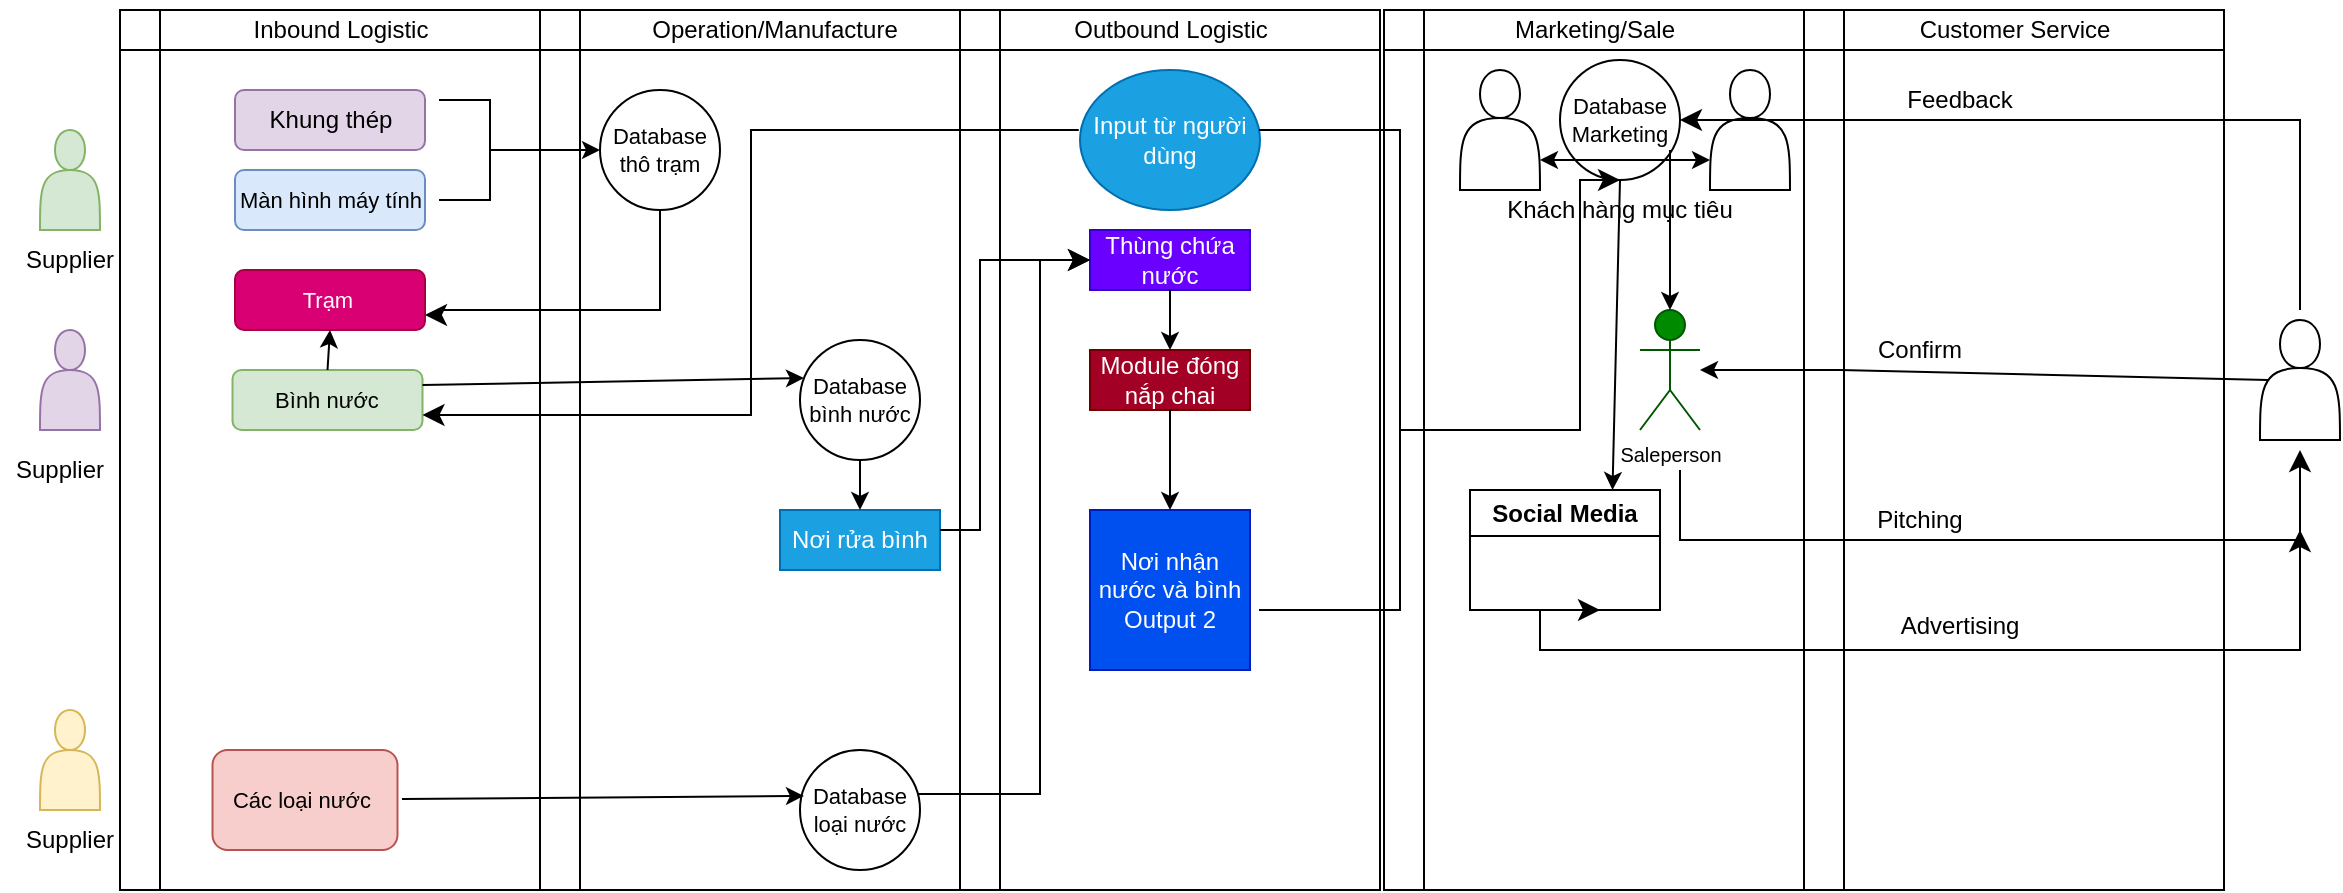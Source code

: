 <mxfile version="24.7.17">
  <diagram name="Page-1" id="wM1payCSYXfOGqNj-sEZ">
    <mxGraphModel dx="954" dy="647" grid="1" gridSize="10" guides="1" tooltips="1" connect="1" arrows="0" fold="1" page="1" pageScale="1" pageWidth="1654" pageHeight="1169" math="0" shadow="0">
      <root>
        <mxCell id="0" />
        <mxCell id="1" parent="0" />
        <mxCell id="lA_nZtJsFJba0ltW-i-2-1" value="" style="shape=internalStorage;whiteSpace=wrap;html=1;backgroundOutline=1;" vertex="1" parent="1">
          <mxGeometry x="90" y="160" width="210" height="440" as="geometry" />
        </mxCell>
        <mxCell id="lA_nZtJsFJba0ltW-i-2-2" value="" style="shape=internalStorage;whiteSpace=wrap;html=1;backgroundOutline=1;" vertex="1" parent="1">
          <mxGeometry x="300" y="160" width="210" height="440" as="geometry" />
        </mxCell>
        <mxCell id="lA_nZtJsFJba0ltW-i-2-3" value="" style="shape=internalStorage;whiteSpace=wrap;html=1;backgroundOutline=1;" vertex="1" parent="1">
          <mxGeometry x="510" y="160" width="210" height="440" as="geometry" />
        </mxCell>
        <mxCell id="lA_nZtJsFJba0ltW-i-2-4" value="&lt;div style=&quot;&quot;&gt;&lt;br&gt;&lt;/div&gt;" style="shape=internalStorage;whiteSpace=wrap;html=1;backgroundOutline=1;align=center;" vertex="1" parent="1">
          <mxGeometry x="722" y="160" width="210" height="440" as="geometry" />
        </mxCell>
        <mxCell id="lA_nZtJsFJba0ltW-i-2-5" value="" style="shape=internalStorage;whiteSpace=wrap;html=1;backgroundOutline=1;" vertex="1" parent="1">
          <mxGeometry x="932" y="160" width="210" height="440" as="geometry" />
        </mxCell>
        <mxCell id="lA_nZtJsFJba0ltW-i-2-6" value="Inbound Logistic" style="text;html=1;align=center;verticalAlign=middle;whiteSpace=wrap;rounded=0;" vertex="1" parent="1">
          <mxGeometry x="143" y="155" width="115" height="30" as="geometry" />
        </mxCell>
        <mxCell id="lA_nZtJsFJba0ltW-i-2-7" value="Operation/Manufacture" style="text;html=1;align=center;verticalAlign=middle;whiteSpace=wrap;rounded=0;" vertex="1" parent="1">
          <mxGeometry x="360" y="155" width="115" height="30" as="geometry" />
        </mxCell>
        <mxCell id="lA_nZtJsFJba0ltW-i-2-8" value="Outbound Logistic" style="text;html=1;align=center;verticalAlign=middle;whiteSpace=wrap;rounded=0;" vertex="1" parent="1">
          <mxGeometry x="557.5" y="155" width="115" height="30" as="geometry" />
        </mxCell>
        <mxCell id="lA_nZtJsFJba0ltW-i-2-9" value="Marketing/Sale" style="text;html=1;align=center;verticalAlign=middle;whiteSpace=wrap;rounded=0;" vertex="1" parent="1">
          <mxGeometry x="770" y="155" width="115" height="30" as="geometry" />
        </mxCell>
        <mxCell id="lA_nZtJsFJba0ltW-i-2-11" value="Customer Service" style="text;html=1;align=center;verticalAlign=middle;whiteSpace=wrap;rounded=0;" vertex="1" parent="1">
          <mxGeometry x="979.5" y="155" width="115" height="30" as="geometry" />
        </mxCell>
        <mxCell id="lA_nZtJsFJba0ltW-i-2-12" value="Khung thép" style="rounded=1;whiteSpace=wrap;html=1;fillColor=#e1d5e7;strokeColor=#9673a6;" vertex="1" parent="1">
          <mxGeometry x="147.5" y="200" width="95" height="30" as="geometry" />
        </mxCell>
        <mxCell id="lA_nZtJsFJba0ltW-i-2-13" value="&lt;font style=&quot;font-size: 11px;&quot;&gt;Màn hình máy tính&lt;/font&gt;" style="rounded=1;whiteSpace=wrap;html=1;fillColor=#dae8fc;strokeColor=#6c8ebf;" vertex="1" parent="1">
          <mxGeometry x="147.5" y="240" width="95" height="30" as="geometry" />
        </mxCell>
        <mxCell id="lA_nZtJsFJba0ltW-i-2-14" value="&lt;span style=&quot;font-size: 11px;&quot;&gt;Bình nước&lt;/span&gt;" style="rounded=1;whiteSpace=wrap;html=1;fillColor=#d5e8d4;strokeColor=#82b366;" vertex="1" parent="1">
          <mxGeometry x="146.25" y="340" width="95" height="30" as="geometry" />
        </mxCell>
        <mxCell id="lA_nZtJsFJba0ltW-i-2-15" value="&lt;span style=&quot;font-size: 11px;&quot;&gt;Các loại nước&amp;nbsp;&lt;/span&gt;" style="rounded=1;whiteSpace=wrap;html=1;fillColor=#f8cecc;strokeColor=#b85450;" vertex="1" parent="1">
          <mxGeometry x="136.25" y="530" width="92.5" height="50" as="geometry" />
        </mxCell>
        <mxCell id="lA_nZtJsFJba0ltW-i-2-16" value="Database thô trạm" style="ellipse;whiteSpace=wrap;html=1;aspect=fixed;fontSize=11;" vertex="1" parent="1">
          <mxGeometry x="330" y="200" width="60" height="60" as="geometry" />
        </mxCell>
        <mxCell id="lA_nZtJsFJba0ltW-i-2-17" value="" style="shape=partialRectangle;whiteSpace=wrap;html=1;bottom=1;right=1;left=1;top=0;fillColor=none;routingCenterX=-0.5;rotation=-90;" vertex="1" parent="1">
          <mxGeometry x="237.5" y="217.5" width="50" height="25" as="geometry" />
        </mxCell>
        <mxCell id="lA_nZtJsFJba0ltW-i-2-18" value="" style="endArrow=classic;html=1;rounded=0;entryX=0;entryY=0.5;entryDx=0;entryDy=0;exitX=0.5;exitY=1;exitDx=0;exitDy=0;" edge="1" parent="1" source="lA_nZtJsFJba0ltW-i-2-17" target="lA_nZtJsFJba0ltW-i-2-16">
          <mxGeometry width="50" height="50" relative="1" as="geometry">
            <mxPoint x="280" y="242.5" as="sourcePoint" />
            <mxPoint x="330" y="192.5" as="targetPoint" />
          </mxGeometry>
        </mxCell>
        <mxCell id="lA_nZtJsFJba0ltW-i-2-19" value="&lt;span style=&quot;font-size: 11px;&quot;&gt;Trạm&amp;nbsp;&lt;/span&gt;" style="rounded=1;whiteSpace=wrap;html=1;fillColor=#d80073;strokeColor=#A50040;fontColor=#ffffff;" vertex="1" parent="1">
          <mxGeometry x="147.5" y="290" width="95" height="30" as="geometry" />
        </mxCell>
        <mxCell id="lA_nZtJsFJba0ltW-i-2-22" value="" style="edgeStyle=segmentEdgeStyle;endArrow=classic;html=1;curved=0;rounded=0;endSize=8;startSize=8;entryX=1;entryY=0.75;entryDx=0;entryDy=0;exitX=0.5;exitY=1;exitDx=0;exitDy=0;" edge="1" parent="1" source="lA_nZtJsFJba0ltW-i-2-16" target="lA_nZtJsFJba0ltW-i-2-19">
          <mxGeometry width="50" height="50" relative="1" as="geometry">
            <mxPoint x="300" y="310" as="sourcePoint" />
            <mxPoint x="350" y="260" as="targetPoint" />
            <Array as="points">
              <mxPoint x="360" y="310" />
              <mxPoint x="250" y="310" />
              <mxPoint x="250" y="313" />
            </Array>
          </mxGeometry>
        </mxCell>
        <mxCell id="lA_nZtJsFJba0ltW-i-2-23" value="" style="shape=actor;whiteSpace=wrap;html=1;fillColor=#e1d5e7;strokeColor=#9673a6;" vertex="1" parent="1">
          <mxGeometry x="50" y="320" width="30" height="50" as="geometry" />
        </mxCell>
        <mxCell id="lA_nZtJsFJba0ltW-i-2-24" value="" style="shape=actor;whiteSpace=wrap;html=1;fillColor=#d5e8d4;strokeColor=#82b366;" vertex="1" parent="1">
          <mxGeometry x="50" y="220" width="30" height="50" as="geometry" />
        </mxCell>
        <mxCell id="lA_nZtJsFJba0ltW-i-2-25" value="" style="shape=actor;whiteSpace=wrap;html=1;fillColor=#fff2cc;strokeColor=#d6b656;" vertex="1" parent="1">
          <mxGeometry x="50" y="510" width="30" height="50" as="geometry" />
        </mxCell>
        <mxCell id="lA_nZtJsFJba0ltW-i-2-26" value="Database bình nước" style="ellipse;whiteSpace=wrap;html=1;aspect=fixed;fontSize=11;" vertex="1" parent="1">
          <mxGeometry x="430" y="325" width="60" height="60" as="geometry" />
        </mxCell>
        <mxCell id="lA_nZtJsFJba0ltW-i-2-27" value="" style="endArrow=classic;html=1;rounded=0;entryX=0.033;entryY=0.317;entryDx=0;entryDy=0;exitX=1;exitY=0.25;exitDx=0;exitDy=0;entryPerimeter=0;" edge="1" parent="1" source="lA_nZtJsFJba0ltW-i-2-14" target="lA_nZtJsFJba0ltW-i-2-26">
          <mxGeometry width="50" height="50" relative="1" as="geometry">
            <mxPoint x="340" y="375" as="sourcePoint" />
            <mxPoint x="390" y="325" as="targetPoint" />
          </mxGeometry>
        </mxCell>
        <mxCell id="lA_nZtJsFJba0ltW-i-2-28" value="Database loại nước" style="ellipse;whiteSpace=wrap;html=1;aspect=fixed;fontSize=11;" vertex="1" parent="1">
          <mxGeometry x="430" y="530" width="60" height="60" as="geometry" />
        </mxCell>
        <mxCell id="lA_nZtJsFJba0ltW-i-2-29" value="" style="endArrow=classic;html=1;rounded=0;exitX=1;exitY=0.5;exitDx=0;exitDy=0;entryX=0.033;entryY=0.383;entryDx=0;entryDy=0;entryPerimeter=0;" edge="1" parent="1" target="lA_nZtJsFJba0ltW-i-2-28">
          <mxGeometry width="50" height="50" relative="1" as="geometry">
            <mxPoint x="231" y="554.5" as="sourcePoint" />
            <mxPoint x="440" y="560" as="targetPoint" />
          </mxGeometry>
        </mxCell>
        <mxCell id="lA_nZtJsFJba0ltW-i-2-31" value="Nơi rửa bình" style="rounded=0;whiteSpace=wrap;html=1;fillColor=#1ba1e2;fontColor=#ffffff;strokeColor=#006EAF;" vertex="1" parent="1">
          <mxGeometry x="420" y="410" width="80" height="30" as="geometry" />
        </mxCell>
        <mxCell id="lA_nZtJsFJba0ltW-i-2-32" value="" style="endArrow=classic;html=1;rounded=0;entryX=0.5;entryY=0;entryDx=0;entryDy=0;exitX=0.5;exitY=1;exitDx=0;exitDy=0;" edge="1" parent="1" source="lA_nZtJsFJba0ltW-i-2-26" target="lA_nZtJsFJba0ltW-i-2-31">
          <mxGeometry width="50" height="50" relative="1" as="geometry">
            <mxPoint x="380" y="420" as="sourcePoint" />
            <mxPoint x="430" y="370" as="targetPoint" />
          </mxGeometry>
        </mxCell>
        <mxCell id="lA_nZtJsFJba0ltW-i-2-33" value="Thùng chứa nước" style="rounded=0;whiteSpace=wrap;html=1;fillColor=#6a00ff;fontColor=#ffffff;strokeColor=#3700CC;" vertex="1" parent="1">
          <mxGeometry x="575" y="270" width="80" height="30" as="geometry" />
        </mxCell>
        <mxCell id="lA_nZtJsFJba0ltW-i-2-37" value="" style="edgeStyle=elbowEdgeStyle;elbow=horizontal;endArrow=classic;html=1;curved=0;rounded=0;endSize=8;startSize=8;entryX=0;entryY=0.5;entryDx=0;entryDy=0;" edge="1" parent="1" target="lA_nZtJsFJba0ltW-i-2-33">
          <mxGeometry width="50" height="50" relative="1" as="geometry">
            <mxPoint x="500" y="420" as="sourcePoint" />
            <mxPoint x="550" y="370" as="targetPoint" />
            <Array as="points">
              <mxPoint x="520" y="230" />
            </Array>
          </mxGeometry>
        </mxCell>
        <mxCell id="lA_nZtJsFJba0ltW-i-2-40" value="" style="edgeStyle=elbowEdgeStyle;elbow=horizontal;endArrow=classic;html=1;curved=0;rounded=0;endSize=8;startSize=8;entryX=0;entryY=0.5;entryDx=0;entryDy=0;exitX=0.983;exitY=0.367;exitDx=0;exitDy=0;exitPerimeter=0;" edge="1" parent="1" source="lA_nZtJsFJba0ltW-i-2-28" target="lA_nZtJsFJba0ltW-i-2-33">
          <mxGeometry width="50" height="50" relative="1" as="geometry">
            <mxPoint x="490" y="565" as="sourcePoint" />
            <mxPoint x="565" y="360" as="targetPoint" />
            <Array as="points">
              <mxPoint x="550" y="390" />
            </Array>
          </mxGeometry>
        </mxCell>
        <mxCell id="lA_nZtJsFJba0ltW-i-2-43" value="Module đóng nắp chai" style="rounded=0;whiteSpace=wrap;html=1;fillColor=#a20025;fontColor=#ffffff;strokeColor=#6F0000;" vertex="1" parent="1">
          <mxGeometry x="575" y="330" width="80" height="30" as="geometry" />
        </mxCell>
        <mxCell id="lA_nZtJsFJba0ltW-i-2-44" value="" style="endArrow=classic;html=1;rounded=0;entryX=0.5;entryY=0;entryDx=0;entryDy=0;exitX=0.5;exitY=1;exitDx=0;exitDy=0;" edge="1" parent="1" source="lA_nZtJsFJba0ltW-i-2-33" target="lA_nZtJsFJba0ltW-i-2-43">
          <mxGeometry width="50" height="50" relative="1" as="geometry">
            <mxPoint x="622.5" y="220" as="sourcePoint" />
            <mxPoint x="607.5" y="302.5" as="targetPoint" />
          </mxGeometry>
        </mxCell>
        <mxCell id="lA_nZtJsFJba0ltW-i-2-47" value="Nơi nhận nước và bình Output 2" style="rounded=0;whiteSpace=wrap;html=1;fillColor=#0050ef;fontColor=#ffffff;strokeColor=#001DBC;" vertex="1" parent="1">
          <mxGeometry x="575" y="410" width="80" height="80" as="geometry" />
        </mxCell>
        <mxCell id="lA_nZtJsFJba0ltW-i-2-48" value="" style="endArrow=classic;html=1;rounded=0;entryX=0.5;entryY=0;entryDx=0;entryDy=0;exitX=0.5;exitY=1;exitDx=0;exitDy=0;" edge="1" parent="1" source="lA_nZtJsFJba0ltW-i-2-43" target="lA_nZtJsFJba0ltW-i-2-47">
          <mxGeometry width="50" height="50" relative="1" as="geometry">
            <mxPoint x="680" y="340" as="sourcePoint" />
            <mxPoint x="685.714" y="260" as="targetPoint" />
          </mxGeometry>
        </mxCell>
        <mxCell id="lA_nZtJsFJba0ltW-i-2-50" value="" style="endArrow=classic;html=1;rounded=0;exitX=0.5;exitY=0;exitDx=0;exitDy=0;entryX=0.5;entryY=1;entryDx=0;entryDy=0;" edge="1" parent="1" source="lA_nZtJsFJba0ltW-i-2-14" target="lA_nZtJsFJba0ltW-i-2-19">
          <mxGeometry width="50" height="50" relative="1" as="geometry">
            <mxPoint x="200" y="350" as="sourcePoint" />
            <mxPoint x="218.75" y="320" as="targetPoint" />
          </mxGeometry>
        </mxCell>
        <mxCell id="lA_nZtJsFJba0ltW-i-2-53" value="Database Marketing" style="ellipse;whiteSpace=wrap;html=1;aspect=fixed;fontSize=11;" vertex="1" parent="1">
          <mxGeometry x="810" y="185" width="60" height="60" as="geometry" />
        </mxCell>
        <mxCell id="lA_nZtJsFJba0ltW-i-2-54" value="" style="shape=actor;whiteSpace=wrap;html=1;" vertex="1" parent="1">
          <mxGeometry x="885" y="190" width="40" height="60" as="geometry" />
        </mxCell>
        <mxCell id="lA_nZtJsFJba0ltW-i-2-55" value="" style="shape=actor;whiteSpace=wrap;html=1;" vertex="1" parent="1">
          <mxGeometry x="760" y="190" width="40" height="60" as="geometry" />
        </mxCell>
        <mxCell id="lA_nZtJsFJba0ltW-i-2-56" value="Khách hàng mục tiêu" style="text;html=1;align=center;verticalAlign=middle;whiteSpace=wrap;rounded=0;" vertex="1" parent="1">
          <mxGeometry x="765" y="245" width="150" height="30" as="geometry" />
        </mxCell>
        <mxCell id="lA_nZtJsFJba0ltW-i-2-57" value="Input từ người dùng" style="ellipse;whiteSpace=wrap;html=1;fillColor=#1ba1e2;fontColor=#ffffff;strokeColor=#006EAF;" vertex="1" parent="1">
          <mxGeometry x="570" y="190" width="90" height="70" as="geometry" />
        </mxCell>
        <mxCell id="lA_nZtJsFJba0ltW-i-2-59" value="" style="edgeStyle=elbowEdgeStyle;elbow=horizontal;endArrow=classic;html=1;curved=0;rounded=0;endSize=8;startSize=8;entryX=1;entryY=0.75;entryDx=0;entryDy=0;" edge="1" parent="1" target="lA_nZtJsFJba0ltW-i-2-14">
          <mxGeometry width="50" height="50" relative="1" as="geometry">
            <mxPoint x="569.38" y="220" as="sourcePoint" />
            <mxPoint x="240.63" y="357.5" as="targetPoint" />
          </mxGeometry>
        </mxCell>
        <mxCell id="lA_nZtJsFJba0ltW-i-2-61" value="" style="shape=partialRectangle;whiteSpace=wrap;html=1;bottom=1;right=1;left=1;top=0;fillColor=none;routingCenterX=-0.5;rotation=-90;" vertex="1" parent="1">
          <mxGeometry x="575" y="305" width="240" height="70" as="geometry" />
        </mxCell>
        <mxCell id="lA_nZtJsFJba0ltW-i-2-62" value="" style="edgeStyle=segmentEdgeStyle;endArrow=classic;html=1;curved=0;rounded=0;endSize=8;startSize=8;entryX=0.5;entryY=0;entryDx=0;entryDy=0;" edge="1" parent="1" target="lA_nZtJsFJba0ltW-i-2-56">
          <mxGeometry width="50" height="50" relative="1" as="geometry">
            <mxPoint x="730" y="370" as="sourcePoint" />
            <mxPoint x="780" y="320" as="targetPoint" />
            <Array as="points">
              <mxPoint x="820" y="370" />
              <mxPoint x="820" y="245" />
            </Array>
          </mxGeometry>
        </mxCell>
        <mxCell id="lA_nZtJsFJba0ltW-i-2-65" value="" style="endArrow=classic;startArrow=classic;html=1;rounded=0;exitX=1;exitY=0.75;exitDx=0;exitDy=0;entryX=0;entryY=0.75;entryDx=0;entryDy=0;" edge="1" parent="1" source="lA_nZtJsFJba0ltW-i-2-55" target="lA_nZtJsFJba0ltW-i-2-54">
          <mxGeometry width="50" height="50" relative="1" as="geometry">
            <mxPoint x="840" y="267.5" as="sourcePoint" />
            <mxPoint x="890" y="217.5" as="targetPoint" />
          </mxGeometry>
        </mxCell>
        <mxCell id="lA_nZtJsFJba0ltW-i-2-67" value="Saleperson" style="shape=umlActor;verticalLabelPosition=bottom;verticalAlign=top;html=1;outlineConnect=0;fillColor=#008a00;fontColor=#000000;strokeColor=#005700;fontSize=10;" vertex="1" parent="1">
          <mxGeometry x="850" y="310" width="30" height="60" as="geometry" />
        </mxCell>
        <mxCell id="lA_nZtJsFJba0ltW-i-2-68" value="" style="endArrow=classic;html=1;rounded=0;entryX=0.5;entryY=0;entryDx=0;entryDy=0;entryPerimeter=0;" edge="1" parent="1" target="lA_nZtJsFJba0ltW-i-2-67">
          <mxGeometry width="50" height="50" relative="1" as="geometry">
            <mxPoint x="865" y="230" as="sourcePoint" />
            <mxPoint x="860" y="300" as="targetPoint" />
          </mxGeometry>
        </mxCell>
        <mxCell id="lA_nZtJsFJba0ltW-i-2-69" value="" style="shape=actor;whiteSpace=wrap;html=1;" vertex="1" parent="1">
          <mxGeometry x="1160" y="315" width="40" height="60" as="geometry" />
        </mxCell>
        <mxCell id="lA_nZtJsFJba0ltW-i-2-70" value="" style="edgeStyle=segmentEdgeStyle;endArrow=classic;html=1;curved=0;rounded=0;endSize=8;startSize=8;" edge="1" parent="1">
          <mxGeometry width="50" height="50" relative="1" as="geometry">
            <mxPoint x="870" y="390" as="sourcePoint" />
            <mxPoint x="1180" y="380" as="targetPoint" />
            <Array as="points">
              <mxPoint x="870" y="425" />
              <mxPoint x="1180" y="425" />
            </Array>
          </mxGeometry>
        </mxCell>
        <mxCell id="lA_nZtJsFJba0ltW-i-2-71" value="" style="endArrow=classic;html=1;rounded=0;exitX=0.1;exitY=0.5;exitDx=0;exitDy=0;exitPerimeter=0;" edge="1" parent="1" source="lA_nZtJsFJba0ltW-i-2-69" target="lA_nZtJsFJba0ltW-i-2-67">
          <mxGeometry width="50" height="50" relative="1" as="geometry">
            <mxPoint x="990" y="370" as="sourcePoint" />
            <mxPoint x="1040" y="320" as="targetPoint" />
            <Array as="points">
              <mxPoint x="950" y="340" />
              <mxPoint x="880" y="340" />
            </Array>
          </mxGeometry>
        </mxCell>
        <mxCell id="lA_nZtJsFJba0ltW-i-2-72" value="Pitching" style="text;html=1;align=center;verticalAlign=middle;whiteSpace=wrap;rounded=0;rotation=0;" vertex="1" parent="1">
          <mxGeometry x="960" y="400" width="60" height="30" as="geometry" />
        </mxCell>
        <mxCell id="lA_nZtJsFJba0ltW-i-2-73" value="Confirm" style="text;html=1;align=center;verticalAlign=middle;whiteSpace=wrap;rounded=0;rotation=0;" vertex="1" parent="1">
          <mxGeometry x="960" y="315" width="60" height="30" as="geometry" />
        </mxCell>
        <mxCell id="lA_nZtJsFJba0ltW-i-2-74" value="Social Media" style="swimlane;whiteSpace=wrap;html=1;" vertex="1" parent="1">
          <mxGeometry x="765" y="400" width="95" height="60" as="geometry">
            <mxRectangle x="765" y="400" width="110" height="30" as="alternateBounds" />
          </mxGeometry>
        </mxCell>
        <mxCell id="lA_nZtJsFJba0ltW-i-2-75" value="" style="endArrow=classic;html=1;rounded=0;entryX=0.75;entryY=0;entryDx=0;entryDy=0;exitX=0.5;exitY=1;exitDx=0;exitDy=0;" edge="1" parent="1" source="lA_nZtJsFJba0ltW-i-2-53" target="lA_nZtJsFJba0ltW-i-2-74">
          <mxGeometry width="50" height="50" relative="1" as="geometry">
            <mxPoint x="840" y="250" as="sourcePoint" />
            <mxPoint x="839.5" y="322.5" as="targetPoint" />
          </mxGeometry>
        </mxCell>
        <mxCell id="lA_nZtJsFJba0ltW-i-2-76" value="" style="edgeStyle=segmentEdgeStyle;endArrow=classic;html=1;curved=0;rounded=0;endSize=8;startSize=8;exitX=0.5;exitY=1;exitDx=0;exitDy=0;" edge="1" parent="1" source="lA_nZtJsFJba0ltW-i-2-74">
          <mxGeometry width="50" height="50" relative="1" as="geometry">
            <mxPoint x="827" y="460" as="sourcePoint" />
            <mxPoint x="1180" y="420" as="targetPoint" />
            <Array as="points">
              <mxPoint x="800" y="460" />
              <mxPoint x="800" y="480" />
              <mxPoint x="1180" y="480" />
            </Array>
          </mxGeometry>
        </mxCell>
        <mxCell id="lA_nZtJsFJba0ltW-i-2-79" value="" style="edgeStyle=segmentEdgeStyle;endArrow=classic;html=1;curved=0;rounded=0;endSize=8;startSize=8;entryX=1;entryY=0.5;entryDx=0;entryDy=0;" edge="1" parent="1" target="lA_nZtJsFJba0ltW-i-2-53">
          <mxGeometry width="50" height="50" relative="1" as="geometry">
            <mxPoint x="1180" y="310" as="sourcePoint" />
            <mxPoint x="950" y="80" as="targetPoint" />
            <Array as="points">
              <mxPoint x="1180" y="215" />
            </Array>
          </mxGeometry>
        </mxCell>
        <mxCell id="lA_nZtJsFJba0ltW-i-2-80" value="Feedback" style="text;html=1;align=center;verticalAlign=middle;whiteSpace=wrap;rounded=0;rotation=0;" vertex="1" parent="1">
          <mxGeometry x="979.5" y="190" width="60" height="30" as="geometry" />
        </mxCell>
        <mxCell id="lA_nZtJsFJba0ltW-i-2-82" value="" style="edgeStyle=segmentEdgeStyle;endArrow=classic;html=1;curved=0;rounded=0;endSize=8;startSize=8;" edge="1" parent="1">
          <mxGeometry width="50" height="50" relative="1" as="geometry">
            <mxPoint x="827" y="460" as="sourcePoint" />
            <mxPoint x="830" y="460" as="targetPoint" />
            <Array as="points" />
          </mxGeometry>
        </mxCell>
        <mxCell id="lA_nZtJsFJba0ltW-i-2-81" value="Advertising&lt;div&gt;&lt;br&gt;&lt;/div&gt;" style="text;html=1;align=center;verticalAlign=middle;whiteSpace=wrap;rounded=0;rotation=0;" vertex="1" parent="1">
          <mxGeometry x="979.5" y="460" width="60" height="30" as="geometry" />
        </mxCell>
        <mxCell id="lA_nZtJsFJba0ltW-i-2-84" value="Supplier" style="text;html=1;align=center;verticalAlign=middle;whiteSpace=wrap;rounded=0;" vertex="1" parent="1">
          <mxGeometry x="35" y="270" width="60" height="30" as="geometry" />
        </mxCell>
        <mxCell id="lA_nZtJsFJba0ltW-i-2-85" value="Supplier" style="text;html=1;align=center;verticalAlign=middle;whiteSpace=wrap;rounded=0;" vertex="1" parent="1">
          <mxGeometry x="30" y="375" width="60" height="30" as="geometry" />
        </mxCell>
        <mxCell id="lA_nZtJsFJba0ltW-i-2-86" value="Supplier" style="text;html=1;align=center;verticalAlign=middle;whiteSpace=wrap;rounded=0;" vertex="1" parent="1">
          <mxGeometry x="35" y="560" width="60" height="30" as="geometry" />
        </mxCell>
      </root>
    </mxGraphModel>
  </diagram>
</mxfile>
